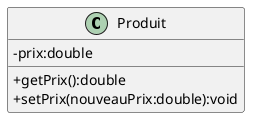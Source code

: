 @startuml
skinparam classAttributeIconSize 0
class Produit {
- prix:double
+ getPrix():double
+ setPrix(nouveauPrix:double):void
}
@enduml